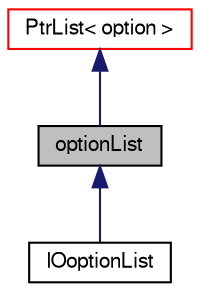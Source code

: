 digraph "optionList"
{
  bgcolor="transparent";
  edge [fontname="FreeSans",fontsize="10",labelfontname="FreeSans",labelfontsize="10"];
  node [fontname="FreeSans",fontsize="10",shape=record];
  Node0 [label="optionList",height=0.2,width=0.4,color="black", fillcolor="grey75", style="filled", fontcolor="black"];
  Node1 -> Node0 [dir="back",color="midnightblue",fontsize="10",style="solid",fontname="FreeSans"];
  Node1 [label="PtrList\< option \>",height=0.2,width=0.4,color="red",URL="$a25914.html"];
  Node0 -> Node3 [dir="back",color="midnightblue",fontsize="10",style="solid",fontname="FreeSans"];
  Node3 [label="IOoptionList",height=0.2,width=0.4,color="black",URL="$a23442.html",tooltip="IOoptionList. "];
}
